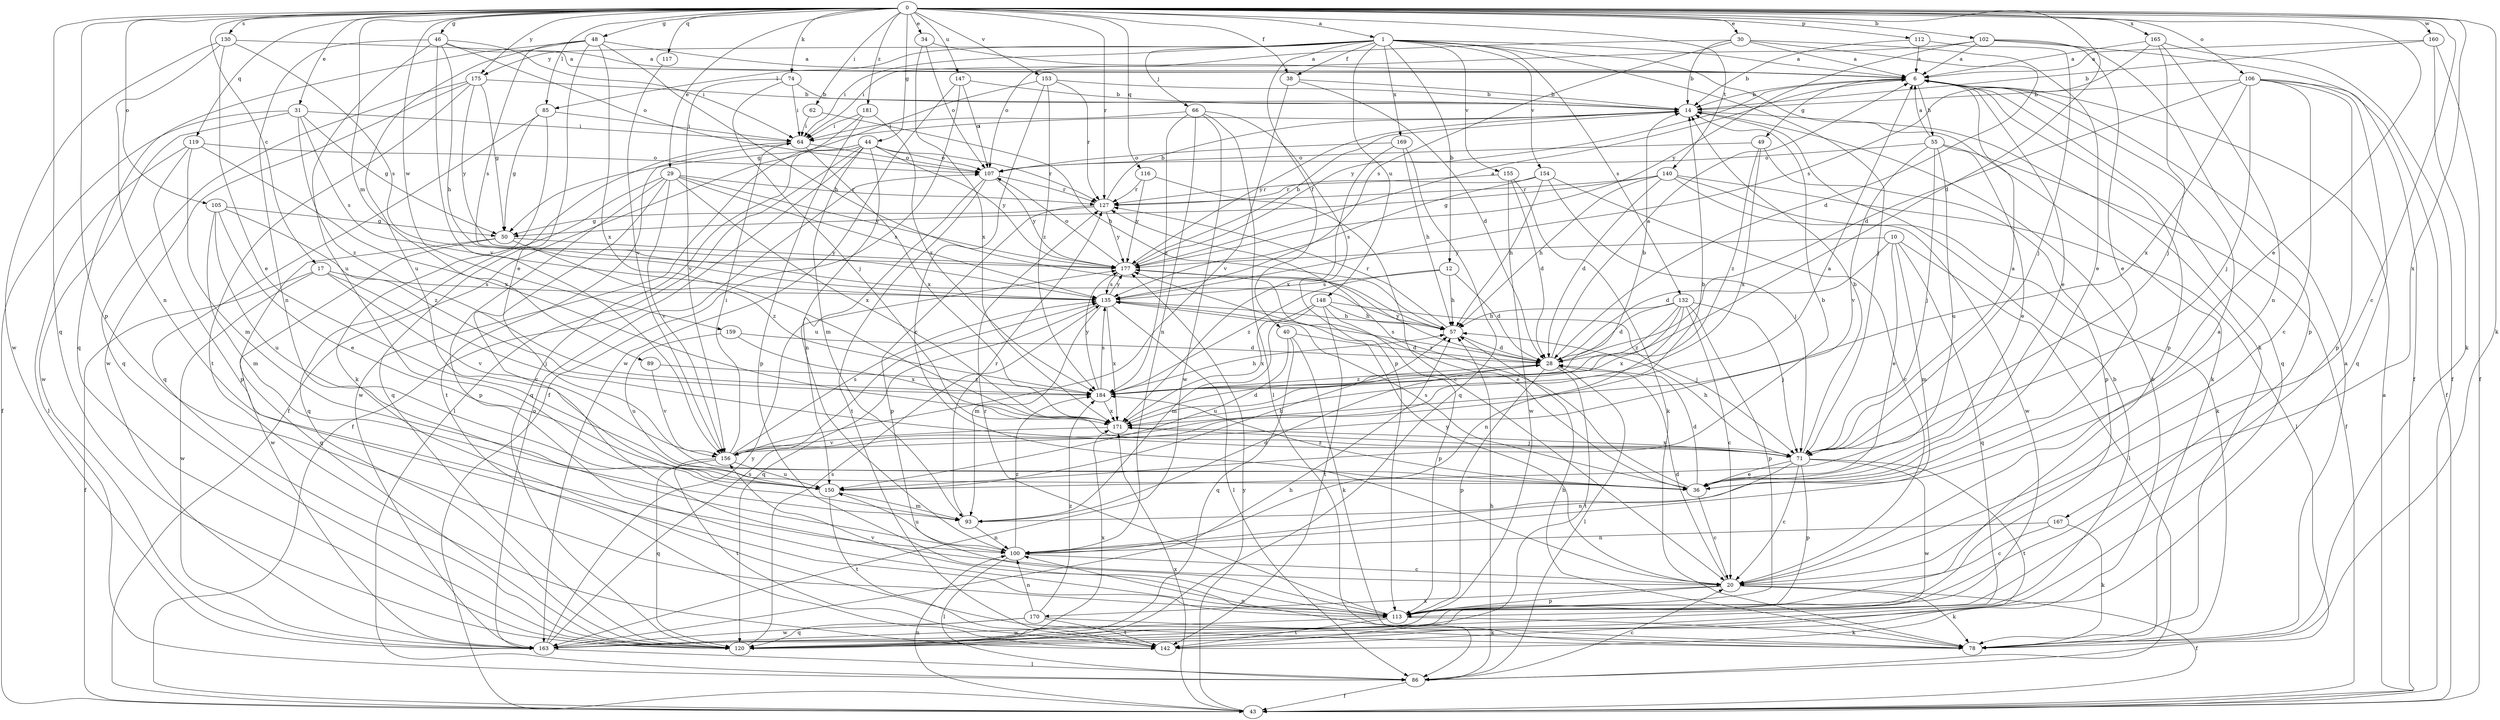 strict digraph  {
0;
1;
6;
10;
12;
14;
17;
20;
28;
29;
30;
31;
34;
36;
38;
40;
43;
44;
46;
48;
49;
50;
55;
57;
62;
64;
66;
71;
74;
78;
85;
86;
89;
93;
100;
102;
105;
106;
107;
112;
113;
116;
117;
119;
120;
127;
130;
132;
135;
140;
142;
147;
148;
150;
153;
154;
155;
156;
159;
160;
163;
165;
167;
169;
170;
171;
175;
177;
181;
184;
0 -> 1  [label=a];
0 -> 17  [label=c];
0 -> 20  [label=c];
0 -> 28  [label=d];
0 -> 29  [label=e];
0 -> 30  [label=e];
0 -> 31  [label=e];
0 -> 34  [label=e];
0 -> 36  [label=e];
0 -> 38  [label=f];
0 -> 44  [label=g];
0 -> 46  [label=g];
0 -> 48  [label=g];
0 -> 62  [label=i];
0 -> 74  [label=k];
0 -> 78  [label=k];
0 -> 85  [label=l];
0 -> 89  [label=m];
0 -> 102  [label=b];
0 -> 105  [label=o];
0 -> 106  [label=o];
0 -> 112  [label=p];
0 -> 113  [label=p];
0 -> 116  [label=q];
0 -> 117  [label=q];
0 -> 119  [label=q];
0 -> 120  [label=q];
0 -> 127  [label=r];
0 -> 130  [label=s];
0 -> 140  [label=t];
0 -> 147  [label=u];
0 -> 153  [label=v];
0 -> 159  [label=w];
0 -> 160  [label=w];
0 -> 165  [label=x];
0 -> 167  [label=x];
0 -> 175  [label=y];
0 -> 181  [label=z];
1 -> 6  [label=a];
1 -> 12  [label=b];
1 -> 38  [label=f];
1 -> 40  [label=f];
1 -> 64  [label=i];
1 -> 66  [label=j];
1 -> 71  [label=j];
1 -> 78  [label=k];
1 -> 85  [label=l];
1 -> 132  [label=s];
1 -> 148  [label=u];
1 -> 154  [label=v];
1 -> 155  [label=v];
1 -> 169  [label=x];
1 -> 175  [label=y];
6 -> 14  [label=b];
6 -> 36  [label=e];
6 -> 49  [label=g];
6 -> 55  [label=h];
6 -> 113  [label=p];
6 -> 120  [label=q];
6 -> 177  [label=y];
10 -> 28  [label=d];
10 -> 36  [label=e];
10 -> 86  [label=l];
10 -> 93  [label=m];
10 -> 120  [label=q];
10 -> 177  [label=y];
12 -> 28  [label=d];
12 -> 57  [label=h];
12 -> 135  [label=s];
12 -> 184  [label=z];
14 -> 64  [label=i];
14 -> 78  [label=k];
14 -> 177  [label=y];
17 -> 43  [label=f];
17 -> 71  [label=j];
17 -> 135  [label=s];
17 -> 156  [label=v];
17 -> 163  [label=w];
20 -> 6  [label=a];
20 -> 28  [label=d];
20 -> 43  [label=f];
20 -> 78  [label=k];
20 -> 113  [label=p];
20 -> 170  [label=x];
20 -> 177  [label=y];
28 -> 6  [label=a];
28 -> 86  [label=l];
28 -> 113  [label=p];
28 -> 135  [label=s];
28 -> 142  [label=t];
28 -> 177  [label=y];
28 -> 184  [label=z];
29 -> 20  [label=c];
29 -> 113  [label=p];
29 -> 120  [label=q];
29 -> 127  [label=r];
29 -> 135  [label=s];
29 -> 156  [label=v];
29 -> 171  [label=x];
29 -> 177  [label=y];
30 -> 6  [label=a];
30 -> 14  [label=b];
30 -> 28  [label=d];
30 -> 36  [label=e];
30 -> 107  [label=o];
30 -> 135  [label=s];
31 -> 43  [label=f];
31 -> 50  [label=g];
31 -> 64  [label=i];
31 -> 135  [label=s];
31 -> 163  [label=w];
31 -> 184  [label=z];
34 -> 6  [label=a];
34 -> 107  [label=o];
34 -> 171  [label=x];
36 -> 20  [label=c];
36 -> 28  [label=d];
36 -> 127  [label=r];
36 -> 135  [label=s];
36 -> 184  [label=z];
38 -> 14  [label=b];
38 -> 28  [label=d];
38 -> 156  [label=v];
40 -> 28  [label=d];
40 -> 78  [label=k];
40 -> 120  [label=q];
40 -> 150  [label=u];
43 -> 6  [label=a];
43 -> 100  [label=n];
43 -> 171  [label=x];
43 -> 177  [label=y];
44 -> 43  [label=f];
44 -> 86  [label=l];
44 -> 93  [label=m];
44 -> 100  [label=n];
44 -> 107  [label=o];
44 -> 120  [label=q];
44 -> 127  [label=r];
44 -> 163  [label=w];
44 -> 177  [label=y];
46 -> 6  [label=a];
46 -> 57  [label=h];
46 -> 64  [label=i];
46 -> 100  [label=n];
46 -> 107  [label=o];
46 -> 150  [label=u];
46 -> 156  [label=v];
48 -> 6  [label=a];
48 -> 36  [label=e];
48 -> 57  [label=h];
48 -> 120  [label=q];
48 -> 135  [label=s];
48 -> 150  [label=u];
48 -> 171  [label=x];
49 -> 107  [label=o];
49 -> 113  [label=p];
49 -> 171  [label=x];
49 -> 184  [label=z];
50 -> 120  [label=q];
50 -> 163  [label=w];
50 -> 177  [label=y];
50 -> 184  [label=z];
55 -> 6  [label=a];
55 -> 36  [label=e];
55 -> 43  [label=f];
55 -> 71  [label=j];
55 -> 107  [label=o];
55 -> 150  [label=u];
55 -> 156  [label=v];
57 -> 28  [label=d];
57 -> 127  [label=r];
62 -> 57  [label=h];
62 -> 64  [label=i];
64 -> 107  [label=o];
64 -> 120  [label=q];
64 -> 142  [label=t];
64 -> 171  [label=x];
66 -> 64  [label=i];
66 -> 86  [label=l];
66 -> 100  [label=n];
66 -> 113  [label=p];
66 -> 163  [label=w];
66 -> 184  [label=z];
71 -> 6  [label=a];
71 -> 14  [label=b];
71 -> 20  [label=c];
71 -> 36  [label=e];
71 -> 57  [label=h];
71 -> 100  [label=n];
71 -> 113  [label=p];
71 -> 142  [label=t];
71 -> 163  [label=w];
71 -> 171  [label=x];
74 -> 14  [label=b];
74 -> 64  [label=i];
74 -> 71  [label=j];
74 -> 156  [label=v];
78 -> 6  [label=a];
78 -> 57  [label=h];
78 -> 100  [label=n];
85 -> 50  [label=g];
85 -> 64  [label=i];
85 -> 78  [label=k];
85 -> 120  [label=q];
86 -> 20  [label=c];
86 -> 43  [label=f];
86 -> 57  [label=h];
89 -> 156  [label=v];
89 -> 184  [label=z];
93 -> 28  [label=d];
93 -> 100  [label=n];
93 -> 127  [label=r];
100 -> 20  [label=c];
100 -> 86  [label=l];
100 -> 150  [label=u];
100 -> 184  [label=z];
102 -> 6  [label=a];
102 -> 36  [label=e];
102 -> 43  [label=f];
102 -> 64  [label=i];
102 -> 113  [label=p];
102 -> 177  [label=y];
105 -> 36  [label=e];
105 -> 50  [label=g];
105 -> 93  [label=m];
105 -> 150  [label=u];
105 -> 184  [label=z];
106 -> 14  [label=b];
106 -> 20  [label=c];
106 -> 28  [label=d];
106 -> 43  [label=f];
106 -> 71  [label=j];
106 -> 113  [label=p];
106 -> 120  [label=q];
106 -> 171  [label=x];
107 -> 127  [label=r];
107 -> 142  [label=t];
107 -> 150  [label=u];
107 -> 177  [label=y];
112 -> 6  [label=a];
112 -> 14  [label=b];
112 -> 71  [label=j];
113 -> 78  [label=k];
113 -> 127  [label=r];
113 -> 142  [label=t];
113 -> 156  [label=v];
113 -> 163  [label=w];
116 -> 20  [label=c];
116 -> 127  [label=r];
116 -> 177  [label=y];
117 -> 156  [label=v];
119 -> 86  [label=l];
119 -> 93  [label=m];
119 -> 107  [label=o];
119 -> 113  [label=p];
119 -> 171  [label=x];
120 -> 14  [label=b];
120 -> 135  [label=s];
120 -> 171  [label=x];
127 -> 14  [label=b];
127 -> 50  [label=g];
127 -> 113  [label=p];
127 -> 177  [label=y];
130 -> 6  [label=a];
130 -> 36  [label=e];
130 -> 100  [label=n];
130 -> 135  [label=s];
130 -> 163  [label=w];
132 -> 20  [label=c];
132 -> 28  [label=d];
132 -> 57  [label=h];
132 -> 71  [label=j];
132 -> 100  [label=n];
132 -> 113  [label=p];
132 -> 171  [label=x];
132 -> 184  [label=z];
135 -> 57  [label=h];
135 -> 86  [label=l];
135 -> 93  [label=m];
135 -> 120  [label=q];
135 -> 171  [label=x];
135 -> 177  [label=y];
140 -> 28  [label=d];
140 -> 50  [label=g];
140 -> 57  [label=h];
140 -> 78  [label=k];
140 -> 86  [label=l];
140 -> 127  [label=r];
140 -> 163  [label=w];
142 -> 14  [label=b];
147 -> 14  [label=b];
147 -> 43  [label=f];
147 -> 107  [label=o];
147 -> 163  [label=w];
148 -> 57  [label=h];
148 -> 71  [label=j];
148 -> 93  [label=m];
148 -> 113  [label=p];
148 -> 142  [label=t];
148 -> 171  [label=x];
150 -> 14  [label=b];
150 -> 57  [label=h];
150 -> 93  [label=m];
150 -> 142  [label=t];
153 -> 14  [label=b];
153 -> 20  [label=c];
153 -> 50  [label=g];
153 -> 127  [label=r];
153 -> 184  [label=z];
154 -> 20  [label=c];
154 -> 57  [label=h];
154 -> 71  [label=j];
154 -> 127  [label=r];
154 -> 135  [label=s];
155 -> 28  [label=d];
155 -> 78  [label=k];
155 -> 127  [label=r];
155 -> 163  [label=w];
156 -> 6  [label=a];
156 -> 14  [label=b];
156 -> 64  [label=i];
156 -> 120  [label=q];
156 -> 135  [label=s];
156 -> 142  [label=t];
156 -> 150  [label=u];
159 -> 28  [label=d];
159 -> 150  [label=u];
159 -> 171  [label=x];
160 -> 6  [label=a];
160 -> 14  [label=b];
160 -> 43  [label=f];
160 -> 78  [label=k];
163 -> 57  [label=h];
163 -> 86  [label=l];
163 -> 107  [label=o];
163 -> 135  [label=s];
163 -> 177  [label=y];
165 -> 6  [label=a];
165 -> 43  [label=f];
165 -> 71  [label=j];
165 -> 100  [label=n];
165 -> 135  [label=s];
167 -> 20  [label=c];
167 -> 78  [label=k];
167 -> 100  [label=n];
169 -> 57  [label=h];
169 -> 107  [label=o];
169 -> 120  [label=q];
169 -> 171  [label=x];
170 -> 78  [label=k];
170 -> 100  [label=n];
170 -> 120  [label=q];
170 -> 142  [label=t];
170 -> 163  [label=w];
170 -> 184  [label=z];
171 -> 28  [label=d];
171 -> 71  [label=j];
171 -> 156  [label=v];
175 -> 14  [label=b];
175 -> 50  [label=g];
175 -> 120  [label=q];
175 -> 142  [label=t];
175 -> 163  [label=w];
175 -> 177  [label=y];
177 -> 6  [label=a];
177 -> 14  [label=b];
177 -> 36  [label=e];
177 -> 107  [label=o];
177 -> 135  [label=s];
181 -> 43  [label=f];
181 -> 64  [label=i];
181 -> 113  [label=p];
181 -> 184  [label=z];
184 -> 14  [label=b];
184 -> 57  [label=h];
184 -> 135  [label=s];
184 -> 171  [label=x];
184 -> 177  [label=y];
}
